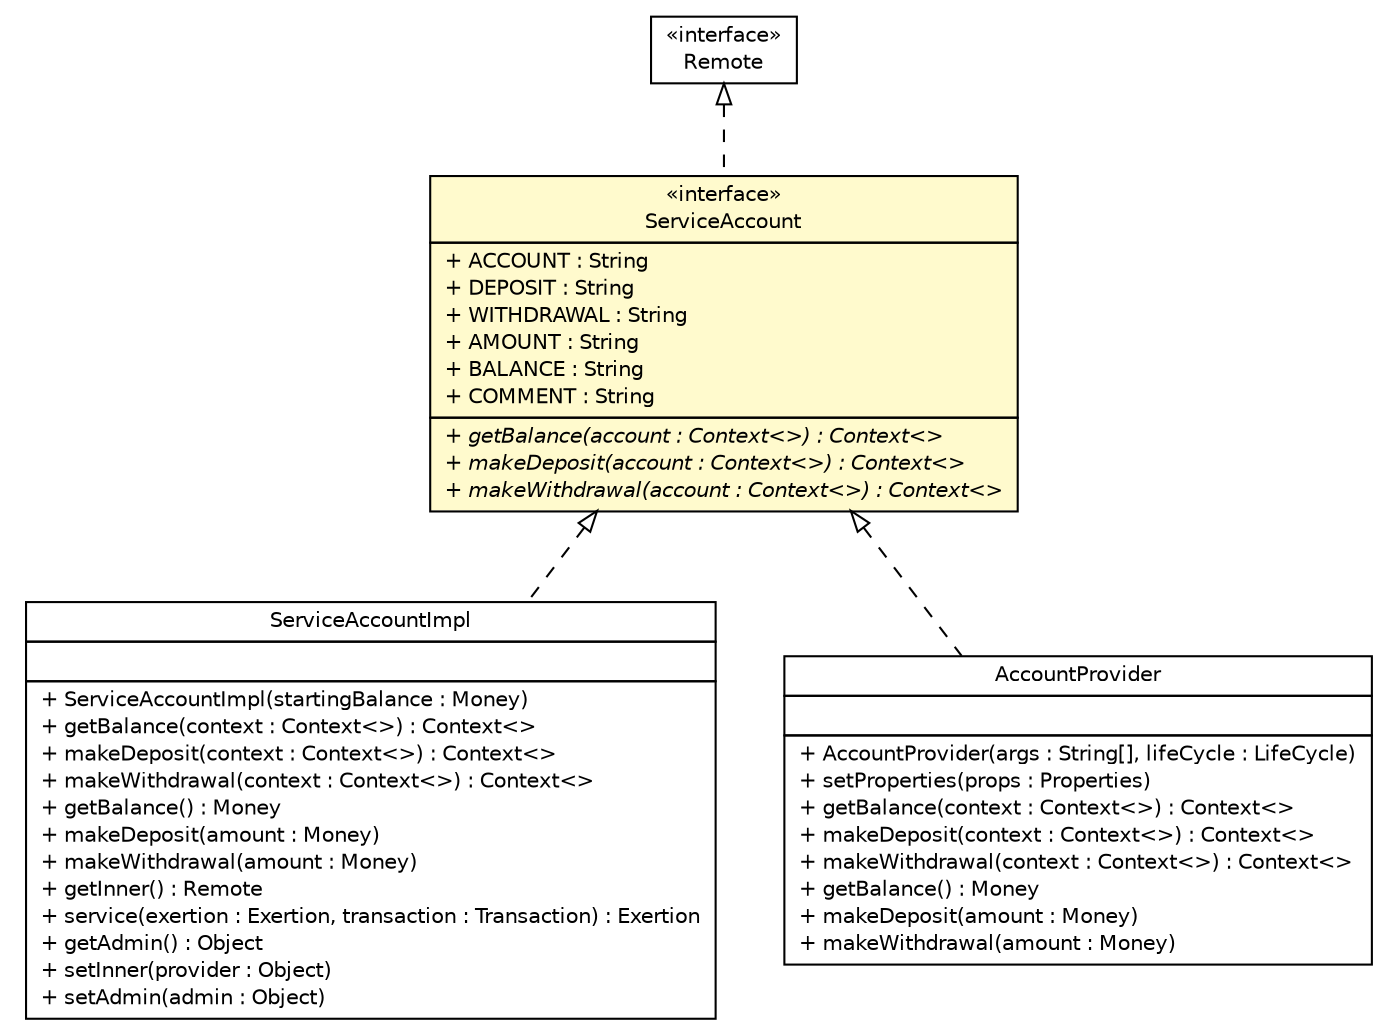 #!/usr/local/bin/dot
#
# Class diagram 
# Generated by UMLGraph version R5_6 (http://www.umlgraph.org/)
#

digraph G {
	edge [fontname="Helvetica",fontsize=10,labelfontname="Helvetica",labelfontsize=10];
	node [fontname="Helvetica",fontsize=10,shape=plaintext];
	nodesep=0.25;
	ranksep=0.5;
	// sorcer.account.provider.ServiceAccountImpl
	c489036 [label=<<table title="sorcer.account.provider.ServiceAccountImpl" border="0" cellborder="1" cellspacing="0" cellpadding="2" port="p" href="./ServiceAccountImpl.html">
		<tr><td><table border="0" cellspacing="0" cellpadding="1">
<tr><td align="center" balign="center"> ServiceAccountImpl </td></tr>
		</table></td></tr>
		<tr><td><table border="0" cellspacing="0" cellpadding="1">
<tr><td align="left" balign="left">  </td></tr>
		</table></td></tr>
		<tr><td><table border="0" cellspacing="0" cellpadding="1">
<tr><td align="left" balign="left"> + ServiceAccountImpl(startingBalance : Money) </td></tr>
<tr><td align="left" balign="left"> + getBalance(context : Context&lt;&gt;) : Context&lt;&gt; </td></tr>
<tr><td align="left" balign="left"> + makeDeposit(context : Context&lt;&gt;) : Context&lt;&gt; </td></tr>
<tr><td align="left" balign="left"> + makeWithdrawal(context : Context&lt;&gt;) : Context&lt;&gt; </td></tr>
<tr><td align="left" balign="left"> + getBalance() : Money </td></tr>
<tr><td align="left" balign="left"> + makeDeposit(amount : Money) </td></tr>
<tr><td align="left" balign="left"> + makeWithdrawal(amount : Money) </td></tr>
<tr><td align="left" balign="left"> + getInner() : Remote </td></tr>
<tr><td align="left" balign="left"> + service(exertion : Exertion, transaction : Transaction) : Exertion </td></tr>
<tr><td align="left" balign="left"> + getAdmin() : Object </td></tr>
<tr><td align="left" balign="left"> + setInner(provider : Object) </td></tr>
<tr><td align="left" balign="left"> + setAdmin(admin : Object) </td></tr>
		</table></td></tr>
		</table>>, URL="./ServiceAccountImpl.html", fontname="Helvetica", fontcolor="black", fontsize=10.0];
	// sorcer.account.provider.AccountProvider
	c489037 [label=<<table title="sorcer.account.provider.AccountProvider" border="0" cellborder="1" cellspacing="0" cellpadding="2" port="p" href="./AccountProvider.html">
		<tr><td><table border="0" cellspacing="0" cellpadding="1">
<tr><td align="center" balign="center"> AccountProvider </td></tr>
		</table></td></tr>
		<tr><td><table border="0" cellspacing="0" cellpadding="1">
<tr><td align="left" balign="left">  </td></tr>
		</table></td></tr>
		<tr><td><table border="0" cellspacing="0" cellpadding="1">
<tr><td align="left" balign="left"> + AccountProvider(args : String[], lifeCycle : LifeCycle) </td></tr>
<tr><td align="left" balign="left"> + setProperties(props : Properties) </td></tr>
<tr><td align="left" balign="left"> + getBalance(context : Context&lt;&gt;) : Context&lt;&gt; </td></tr>
<tr><td align="left" balign="left"> + makeDeposit(context : Context&lt;&gt;) : Context&lt;&gt; </td></tr>
<tr><td align="left" balign="left"> + makeWithdrawal(context : Context&lt;&gt;) : Context&lt;&gt; </td></tr>
<tr><td align="left" balign="left"> + getBalance() : Money </td></tr>
<tr><td align="left" balign="left"> + makeDeposit(amount : Money) </td></tr>
<tr><td align="left" balign="left"> + makeWithdrawal(amount : Money) </td></tr>
		</table></td></tr>
		</table>>, URL="./AccountProvider.html", fontname="Helvetica", fontcolor="black", fontsize=10.0];
	// sorcer.account.provider.ServiceAccount
	c489040 [label=<<table title="sorcer.account.provider.ServiceAccount" border="0" cellborder="1" cellspacing="0" cellpadding="2" port="p" bgcolor="lemonChiffon" href="./ServiceAccount.html">
		<tr><td><table border="0" cellspacing="0" cellpadding="1">
<tr><td align="center" balign="center"> &#171;interface&#187; </td></tr>
<tr><td align="center" balign="center"> ServiceAccount </td></tr>
		</table></td></tr>
		<tr><td><table border="0" cellspacing="0" cellpadding="1">
<tr><td align="left" balign="left"> + ACCOUNT : String </td></tr>
<tr><td align="left" balign="left"> + DEPOSIT : String </td></tr>
<tr><td align="left" balign="left"> + WITHDRAWAL : String </td></tr>
<tr><td align="left" balign="left"> + AMOUNT : String </td></tr>
<tr><td align="left" balign="left"> + BALANCE : String </td></tr>
<tr><td align="left" balign="left"> + COMMENT : String </td></tr>
		</table></td></tr>
		<tr><td><table border="0" cellspacing="0" cellpadding="1">
<tr><td align="left" balign="left"><font face="Helvetica-Oblique" point-size="10.0"> + getBalance(account : Context&lt;&gt;) : Context&lt;&gt; </font></td></tr>
<tr><td align="left" balign="left"><font face="Helvetica-Oblique" point-size="10.0"> + makeDeposit(account : Context&lt;&gt;) : Context&lt;&gt; </font></td></tr>
<tr><td align="left" balign="left"><font face="Helvetica-Oblique" point-size="10.0"> + makeWithdrawal(account : Context&lt;&gt;) : Context&lt;&gt; </font></td></tr>
		</table></td></tr>
		</table>>, URL="./ServiceAccount.html", fontname="Helvetica", fontcolor="black", fontsize=10.0];
	//sorcer.account.provider.ServiceAccountImpl implements sorcer.account.provider.ServiceAccount
	c489040:p -> c489036:p [dir=back,arrowtail=empty,style=dashed];
	//sorcer.account.provider.AccountProvider implements sorcer.account.provider.ServiceAccount
	c489040:p -> c489037:p [dir=back,arrowtail=empty,style=dashed];
	//sorcer.account.provider.ServiceAccount implements java.rmi.Remote
	c489068:p -> c489040:p [dir=back,arrowtail=empty,style=dashed];
	// java.rmi.Remote
	c489068 [label=<<table title="java.rmi.Remote" border="0" cellborder="1" cellspacing="0" cellpadding="2" port="p" href="http://docs.oracle.com/javase/7/docs/api/java/rmi/Remote.html">
		<tr><td><table border="0" cellspacing="0" cellpadding="1">
<tr><td align="center" balign="center"> &#171;interface&#187; </td></tr>
<tr><td align="center" balign="center"> Remote </td></tr>
		</table></td></tr>
		</table>>, URL="http://docs.oracle.com/javase/7/docs/api/java/rmi/Remote.html", fontname="Helvetica", fontcolor="black", fontsize=10.0];
}

